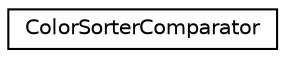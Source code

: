 digraph "Graphical Class Hierarchy"
{
 // LATEX_PDF_SIZE
  edge [fontname="Helvetica",fontsize="10",labelfontname="Helvetica",labelfontsize="10"];
  node [fontname="Helvetica",fontsize="10",shape=record];
  rankdir="LR";
  Node0 [label="ColorSorterComparator",height=0.2,width=0.4,color="black", fillcolor="white", style="filled",URL="$structColorSorterComparator.html",tooltip=" "];
}
